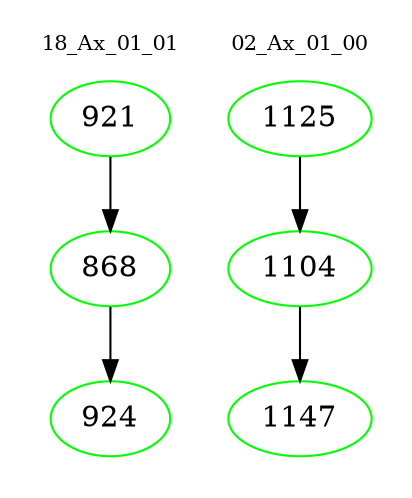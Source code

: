 digraph{
subgraph cluster_0 {
color = white
label = "18_Ax_01_01";
fontsize=10;
T0_921 [label="921", color="green"]
T0_921 -> T0_868 [color="black"]
T0_868 [label="868", color="green"]
T0_868 -> T0_924 [color="black"]
T0_924 [label="924", color="green"]
}
subgraph cluster_1 {
color = white
label = "02_Ax_01_00";
fontsize=10;
T1_1125 [label="1125", color="green"]
T1_1125 -> T1_1104 [color="black"]
T1_1104 [label="1104", color="green"]
T1_1104 -> T1_1147 [color="black"]
T1_1147 [label="1147", color="green"]
}
}
